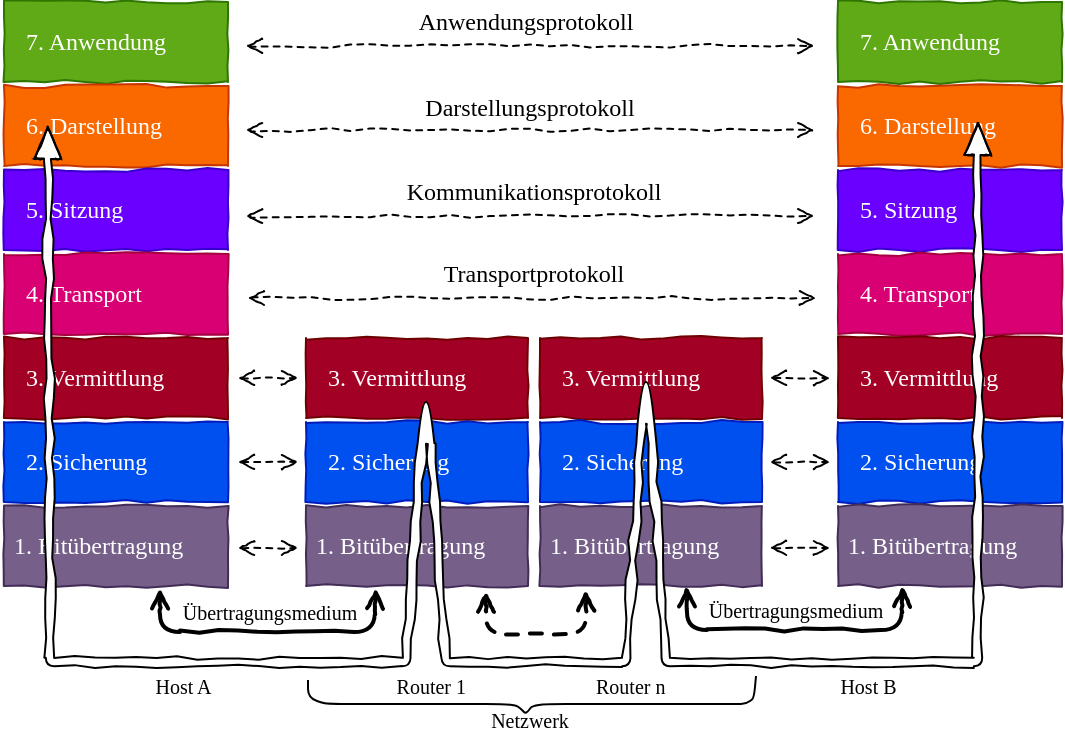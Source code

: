 <mxfile version="11.3.0" type="device" pages="1"><diagram id="kzCslXV91RSXXu7sZeA7" name="Page-1"><mxGraphModel dx="697" dy="399" grid="1" gridSize="10" guides="1" tooltips="1" connect="1" arrows="1" fold="1" page="1" pageScale="1" pageWidth="827" pageHeight="1169" math="0" shadow="0"><root><mxCell id="0"/><mxCell id="1" parent="0"/><mxCell id="-bm31H8J4R2ncfQNFR0H-14" value="" style="group" parent="1" vertex="1" connectable="0"><mxGeometry x="39" y="400" width="112" height="292" as="geometry"/></mxCell><mxCell id="0dIPTXNUF5xv-8uZ9A_J-1" value="&lt;span style=&quot;font-family: &amp;#34;comic sans ms&amp;#34;&quot;&gt;&amp;nbsp; &amp;nbsp;&lt;/span&gt;&lt;font face=&quot;Comic Sans MS&quot;&gt;7. Anwendung&lt;/font&gt;" style="rounded=0;whiteSpace=wrap;html=1;comic=1;align=left;fillColor=#60a917;strokeColor=#2D7600;fontColor=#ffffff;" parent="-bm31H8J4R2ncfQNFR0H-14" vertex="1"><mxGeometry width="112" height="40" as="geometry"/></mxCell><mxCell id="0dIPTXNUF5xv-8uZ9A_J-3" value="&lt;span style=&quot;font-family: &amp;#34;comic sans ms&amp;#34;&quot;&gt;&amp;nbsp; &amp;nbsp;&lt;/span&gt;&lt;font face=&quot;Comic Sans MS&quot;&gt;6. Darstellung&lt;/font&gt;" style="rounded=0;whiteSpace=wrap;html=1;comic=1;align=left;fillColor=#fa6800;strokeColor=#C73500;fontColor=#ffffff;" parent="-bm31H8J4R2ncfQNFR0H-14" vertex="1"><mxGeometry y="42" width="112" height="40" as="geometry"/></mxCell><mxCell id="0dIPTXNUF5xv-8uZ9A_J-5" value="&lt;span style=&quot;font-family: &amp;#34;comic sans ms&amp;#34;&quot;&gt;&amp;nbsp; &amp;nbsp;&lt;/span&gt;&lt;font face=&quot;Comic Sans MS&quot;&gt;5. Sitzung&lt;/font&gt;" style="rounded=0;whiteSpace=wrap;html=1;comic=1;align=left;fillColor=#6a00ff;strokeColor=#3700CC;fontColor=#ffffff;" parent="-bm31H8J4R2ncfQNFR0H-14" vertex="1"><mxGeometry y="84" width="112" height="40" as="geometry"/></mxCell><mxCell id="0dIPTXNUF5xv-8uZ9A_J-12" value="&lt;span style=&quot;font-family: &amp;#34;comic sans ms&amp;#34;&quot;&gt;&amp;nbsp; &amp;nbsp;&lt;/span&gt;&lt;font face=&quot;Comic Sans MS&quot;&gt;4. Transport&lt;/font&gt;" style="rounded=0;whiteSpace=wrap;html=1;comic=1;align=left;fillColor=#d80073;strokeColor=#A50040;fontColor=#ffffff;" parent="-bm31H8J4R2ncfQNFR0H-14" vertex="1"><mxGeometry y="126" width="112" height="40" as="geometry"/></mxCell><mxCell id="0dIPTXNUF5xv-8uZ9A_J-14" value="&lt;span style=&quot;font-family: &amp;#34;comic sans ms&amp;#34;&quot;&gt;&amp;nbsp; &amp;nbsp;&lt;/span&gt;&lt;font face=&quot;Comic Sans MS&quot;&gt;3. Vermittlung&lt;/font&gt;" style="rounded=0;whiteSpace=wrap;html=1;comic=1;align=left;fillColor=#a20025;strokeColor=#6F0000;fontColor=#ffffff;" parent="-bm31H8J4R2ncfQNFR0H-14" vertex="1"><mxGeometry y="168" width="112" height="40" as="geometry"/></mxCell><mxCell id="0dIPTXNUF5xv-8uZ9A_J-16" value="&lt;span style=&quot;font-family: &amp;#34;comic sans ms&amp;#34;&quot;&gt;&amp;nbsp; &amp;nbsp;&lt;/span&gt;&lt;font face=&quot;Comic Sans MS&quot;&gt;2. Sicherung&lt;/font&gt;" style="rounded=0;whiteSpace=wrap;html=1;comic=1;align=left;fillColor=#0050ef;strokeColor=#001DBC;fontColor=#ffffff;" parent="-bm31H8J4R2ncfQNFR0H-14" vertex="1"><mxGeometry y="210" width="112" height="40" as="geometry"/></mxCell><mxCell id="0dIPTXNUF5xv-8uZ9A_J-18" value="&lt;font face=&quot;Comic Sans MS&quot;&gt;&amp;nbsp;1. Bitübertragung&lt;/font&gt;" style="rounded=0;whiteSpace=wrap;html=1;comic=1;align=left;fillColor=#76608a;strokeColor=#432D57;fontColor=#ffffff;" parent="-bm31H8J4R2ncfQNFR0H-14" vertex="1"><mxGeometry y="252" width="112" height="40" as="geometry"/></mxCell><mxCell id="-bm31H8J4R2ncfQNFR0H-15" value="" style="group" parent="1" vertex="1" connectable="0"><mxGeometry x="190" y="568" width="111" height="124" as="geometry"/></mxCell><mxCell id="-bm31H8J4R2ncfQNFR0H-8" value="&lt;span style=&quot;font-family: &amp;#34;comic sans ms&amp;#34;&quot;&gt;&amp;nbsp; &amp;nbsp;&lt;/span&gt;&lt;font face=&quot;Comic Sans MS&quot;&gt;3. Vermittlung&lt;/font&gt;" style="rounded=0;whiteSpace=wrap;html=1;comic=1;align=left;fillColor=#a20025;strokeColor=#6F0000;fontColor=#ffffff;" parent="-bm31H8J4R2ncfQNFR0H-15" vertex="1"><mxGeometry width="111" height="40" as="geometry"/></mxCell><mxCell id="-bm31H8J4R2ncfQNFR0H-9" value="&lt;span style=&quot;font-family: &amp;#34;comic sans ms&amp;#34;&quot;&gt;&amp;nbsp; &amp;nbsp;&lt;/span&gt;&lt;font face=&quot;Comic Sans MS&quot;&gt;2. Sicherung&lt;/font&gt;" style="rounded=0;whiteSpace=wrap;html=1;comic=1;align=left;fillColor=#0050ef;strokeColor=#001DBC;fontColor=#ffffff;" parent="-bm31H8J4R2ncfQNFR0H-15" vertex="1"><mxGeometry y="42" width="111" height="40" as="geometry"/></mxCell><mxCell id="-bm31H8J4R2ncfQNFR0H-10" value="&lt;font face=&quot;Comic Sans MS&quot;&gt;&amp;nbsp;1. Bitübertragung&lt;/font&gt;" style="rounded=0;whiteSpace=wrap;html=1;comic=1;align=left;fillColor=#76608a;strokeColor=#432D57;fontColor=#ffffff;" parent="-bm31H8J4R2ncfQNFR0H-15" vertex="1"><mxGeometry y="84" width="111" height="40" as="geometry"/></mxCell><mxCell id="-bm31H8J4R2ncfQNFR0H-16" value="" style="group" parent="1" vertex="1" connectable="0"><mxGeometry x="307" y="568" width="111" height="124" as="geometry"/></mxCell><mxCell id="-bm31H8J4R2ncfQNFR0H-17" value="&lt;span style=&quot;font-family: &amp;#34;comic sans ms&amp;#34;&quot;&gt;&amp;nbsp; &amp;nbsp;&lt;/span&gt;&lt;font face=&quot;Comic Sans MS&quot;&gt;3. Vermittlung&lt;/font&gt;" style="rounded=0;whiteSpace=wrap;html=1;comic=1;align=left;fillColor=#a20025;strokeColor=#6F0000;fontColor=#ffffff;" parent="-bm31H8J4R2ncfQNFR0H-16" vertex="1"><mxGeometry width="111" height="40" as="geometry"/></mxCell><mxCell id="-bm31H8J4R2ncfQNFR0H-18" value="&lt;span style=&quot;font-family: &amp;#34;comic sans ms&amp;#34;&quot;&gt;&amp;nbsp; &amp;nbsp;&lt;/span&gt;&lt;font face=&quot;Comic Sans MS&quot;&gt;2. Sicherung&lt;/font&gt;" style="rounded=0;whiteSpace=wrap;html=1;comic=1;align=left;fillColor=#0050ef;strokeColor=#001DBC;fontColor=#ffffff;" parent="-bm31H8J4R2ncfQNFR0H-16" vertex="1"><mxGeometry y="42" width="111" height="40" as="geometry"/></mxCell><mxCell id="-bm31H8J4R2ncfQNFR0H-19" value="&lt;font face=&quot;Comic Sans MS&quot;&gt;&amp;nbsp;1. Bitübertragung&lt;/font&gt;" style="rounded=0;whiteSpace=wrap;html=1;comic=1;align=left;fillColor=#76608a;strokeColor=#432D57;fontColor=#ffffff;" parent="-bm31H8J4R2ncfQNFR0H-16" vertex="1"><mxGeometry y="84" width="111" height="40" as="geometry"/></mxCell><mxCell id="-bm31H8J4R2ncfQNFR0H-20" value="" style="group" parent="1" vertex="1" connectable="0"><mxGeometry x="456" y="400" width="112" height="292" as="geometry"/></mxCell><mxCell id="-bm31H8J4R2ncfQNFR0H-21" value="&lt;span style=&quot;font-family: &amp;#34;comic sans ms&amp;#34;&quot;&gt;&amp;nbsp; &amp;nbsp;&lt;/span&gt;&lt;font face=&quot;Comic Sans MS&quot;&gt;7. Anwendung&lt;/font&gt;" style="rounded=0;whiteSpace=wrap;html=1;comic=1;align=left;fillColor=#60a917;strokeColor=#2D7600;fontColor=#ffffff;" parent="-bm31H8J4R2ncfQNFR0H-20" vertex="1"><mxGeometry width="112" height="40" as="geometry"/></mxCell><mxCell id="-bm31H8J4R2ncfQNFR0H-22" value="&lt;span style=&quot;font-family: &amp;#34;comic sans ms&amp;#34;&quot;&gt;&amp;nbsp; &amp;nbsp;&lt;/span&gt;&lt;font face=&quot;Comic Sans MS&quot;&gt;6. Darstellung&lt;/font&gt;" style="rounded=0;whiteSpace=wrap;html=1;comic=1;align=left;fillColor=#fa6800;strokeColor=#C73500;fontColor=#ffffff;" parent="-bm31H8J4R2ncfQNFR0H-20" vertex="1"><mxGeometry y="42" width="112" height="40" as="geometry"/></mxCell><mxCell id="-bm31H8J4R2ncfQNFR0H-23" value="&lt;span style=&quot;font-family: &amp;#34;comic sans ms&amp;#34;&quot;&gt;&amp;nbsp; &amp;nbsp;&lt;/span&gt;&lt;font face=&quot;Comic Sans MS&quot;&gt;5. Sitzung&lt;/font&gt;" style="rounded=0;whiteSpace=wrap;html=1;comic=1;align=left;fillColor=#6a00ff;strokeColor=#3700CC;fontColor=#ffffff;" parent="-bm31H8J4R2ncfQNFR0H-20" vertex="1"><mxGeometry y="84" width="112" height="40" as="geometry"/></mxCell><mxCell id="-bm31H8J4R2ncfQNFR0H-24" value="&lt;span style=&quot;font-family: &amp;#34;comic sans ms&amp;#34;&quot;&gt;&amp;nbsp; &amp;nbsp;&lt;/span&gt;&lt;font face=&quot;Comic Sans MS&quot;&gt;4. Transport&lt;/font&gt;" style="rounded=0;whiteSpace=wrap;html=1;comic=1;align=left;fillColor=#d80073;strokeColor=#A50040;fontColor=#ffffff;" parent="-bm31H8J4R2ncfQNFR0H-20" vertex="1"><mxGeometry y="126" width="112" height="40" as="geometry"/></mxCell><mxCell id="-bm31H8J4R2ncfQNFR0H-25" value="&lt;span style=&quot;font-family: &amp;#34;comic sans ms&amp;#34;&quot;&gt;&amp;nbsp; &amp;nbsp;&lt;/span&gt;&lt;font face=&quot;Comic Sans MS&quot;&gt;3. Vermittlung&lt;/font&gt;" style="rounded=0;whiteSpace=wrap;html=1;comic=1;align=left;fillColor=#a20025;strokeColor=#6F0000;fontColor=#ffffff;" parent="-bm31H8J4R2ncfQNFR0H-20" vertex="1"><mxGeometry y="168" width="112" height="40" as="geometry"/></mxCell><mxCell id="-bm31H8J4R2ncfQNFR0H-26" value="&lt;span style=&quot;font-family: &amp;#34;comic sans ms&amp;#34;&quot;&gt;&amp;nbsp; &amp;nbsp;&lt;/span&gt;&lt;font face=&quot;Comic Sans MS&quot;&gt;2. Sicherung&lt;/font&gt;" style="rounded=0;whiteSpace=wrap;html=1;comic=1;align=left;fillColor=#0050ef;strokeColor=#001DBC;fontColor=#ffffff;" parent="-bm31H8J4R2ncfQNFR0H-20" vertex="1"><mxGeometry y="210" width="112" height="40" as="geometry"/></mxCell><mxCell id="-bm31H8J4R2ncfQNFR0H-27" value="&lt;font face=&quot;Comic Sans MS&quot;&gt;&amp;nbsp;1. Bitübertragung&lt;/font&gt;" style="rounded=0;whiteSpace=wrap;html=1;comic=1;align=left;fillColor=#76608a;strokeColor=#432D57;fontColor=#ffffff;" parent="-bm31H8J4R2ncfQNFR0H-20" vertex="1"><mxGeometry y="252" width="112" height="40" as="geometry"/></mxCell><mxCell id="-bm31H8J4R2ncfQNFR0H-29" value="Darstellungsprotokoll" style="text;html=1;strokeColor=none;fillColor=none;align=center;verticalAlign=middle;whiteSpace=wrap;rounded=0;comic=1;fontFamily=Comic Sans MS;" parent="1" vertex="1"><mxGeometry x="242" y="443" width="120" height="20" as="geometry"/></mxCell><mxCell id="-bm31H8J4R2ncfQNFR0H-31" value="Anwendungsprotokoll" style="text;html=1;strokeColor=none;fillColor=none;align=center;verticalAlign=middle;whiteSpace=wrap;rounded=0;comic=1;fontFamily=Comic Sans MS;" parent="1" vertex="1"><mxGeometry x="240" y="400" width="120" height="20" as="geometry"/></mxCell><mxCell id="-bm31H8J4R2ncfQNFR0H-33" value="Kommunikationsprotokoll" style="text;html=1;strokeColor=none;fillColor=none;align=center;verticalAlign=middle;whiteSpace=wrap;rounded=0;comic=1;fontFamily=Comic Sans MS;" parent="1" vertex="1"><mxGeometry x="219" y="485" width="170" height="20" as="geometry"/></mxCell><mxCell id="-bm31H8J4R2ncfQNFR0H-35" value="Transportprotokoll" style="text;html=1;strokeColor=none;fillColor=none;align=center;verticalAlign=middle;whiteSpace=wrap;rounded=0;comic=1;fontFamily=Comic Sans MS;" parent="1" vertex="1"><mxGeometry x="219" y="526" width="170" height="20" as="geometry"/></mxCell><mxCell id="-bm31H8J4R2ncfQNFR0H-36" value="" style="endArrow=open;startArrow=open;html=1;comic=1;dashed=1;endFill=0;startFill=0;" parent="1" edge="1"><mxGeometry width="50" height="50" relative="1" as="geometry"><mxPoint x="156" y="588" as="sourcePoint"/><mxPoint x="186" y="588" as="targetPoint"/></mxGeometry></mxCell><mxCell id="-bm31H8J4R2ncfQNFR0H-37" value="" style="endArrow=open;startArrow=open;html=1;comic=1;dashed=1;endFill=0;startFill=0;" parent="1" edge="1"><mxGeometry width="50" height="50" relative="1" as="geometry"><mxPoint x="156" y="630" as="sourcePoint"/><mxPoint x="186" y="630" as="targetPoint"/></mxGeometry></mxCell><mxCell id="-bm31H8J4R2ncfQNFR0H-38" value="" style="endArrow=open;startArrow=open;html=1;comic=1;dashed=1;endFill=0;startFill=0;" parent="1" edge="1"><mxGeometry width="50" height="50" relative="1" as="geometry"><mxPoint x="156" y="673" as="sourcePoint"/><mxPoint x="186" y="673" as="targetPoint"/></mxGeometry></mxCell><mxCell id="-bm31H8J4R2ncfQNFR0H-39" value="" style="endArrow=open;startArrow=open;html=1;comic=1;dashed=1;endFill=0;startFill=0;" parent="1" edge="1"><mxGeometry width="50" height="50" relative="1" as="geometry"><mxPoint x="422" y="588" as="sourcePoint"/><mxPoint x="452" y="588" as="targetPoint"/></mxGeometry></mxCell><mxCell id="-bm31H8J4R2ncfQNFR0H-40" value="" style="endArrow=open;startArrow=open;html=1;comic=1;dashed=1;endFill=0;startFill=0;" parent="1" edge="1"><mxGeometry width="50" height="50" relative="1" as="geometry"><mxPoint x="422" y="630" as="sourcePoint"/><mxPoint x="452" y="630" as="targetPoint"/></mxGeometry></mxCell><mxCell id="-bm31H8J4R2ncfQNFR0H-41" value="" style="endArrow=open;startArrow=open;html=1;comic=1;dashed=1;endFill=0;startFill=0;" parent="1" edge="1"><mxGeometry width="50" height="50" relative="1" as="geometry"><mxPoint x="422" y="673" as="sourcePoint"/><mxPoint x="452" y="673" as="targetPoint"/></mxGeometry></mxCell><mxCell id="-bm31H8J4R2ncfQNFR0H-42" value="" style="group" parent="1" vertex="1" connectable="0"><mxGeometry x="160" y="434" width="285" height="128" as="geometry"/></mxCell><mxCell id="-bm31H8J4R2ncfQNFR0H-28" value="" style="endArrow=open;startArrow=open;html=1;comic=1;dashed=1;endFill=0;startFill=0;" parent="-bm31H8J4R2ncfQNFR0H-42" edge="1"><mxGeometry width="50" height="50" relative="1" as="geometry"><mxPoint y="30" as="sourcePoint"/><mxPoint x="284.112" y="30" as="targetPoint"/></mxGeometry></mxCell><mxCell id="-bm31H8J4R2ncfQNFR0H-30" value="" style="endArrow=open;startArrow=open;html=1;comic=1;dashed=1;endFill=0;startFill=0;" parent="-bm31H8J4R2ncfQNFR0H-42" edge="1"><mxGeometry width="50" height="50" relative="1" as="geometry"><mxPoint y="-12" as="sourcePoint"/><mxPoint x="284.112" y="-12" as="targetPoint"/></mxGeometry></mxCell><mxCell id="-bm31H8J4R2ncfQNFR0H-32" value="" style="endArrow=open;startArrow=open;html=1;comic=1;dashed=1;endFill=0;startFill=0;" parent="-bm31H8J4R2ncfQNFR0H-42" edge="1"><mxGeometry width="50" height="50" relative="1" as="geometry"><mxPoint y="73" as="sourcePoint"/><mxPoint x="284.112" y="73" as="targetPoint"/></mxGeometry></mxCell><mxCell id="-bm31H8J4R2ncfQNFR0H-34" value="" style="endArrow=open;startArrow=open;html=1;comic=1;dashed=1;endFill=0;startFill=0;" parent="-bm31H8J4R2ncfQNFR0H-42" edge="1"><mxGeometry width="50" height="50" relative="1" as="geometry"><mxPoint x="0.888" y="114" as="sourcePoint"/><mxPoint x="285" y="114" as="targetPoint"/></mxGeometry></mxCell><mxCell id="-bm31H8J4R2ncfQNFR0H-43" value="" style="endArrow=classic;html=1;fontFamily=Comic Sans MS;entryX=0.196;entryY=0.5;entryDx=0;entryDy=0;entryPerimeter=0;fillColor=#ffffff;gradientColor=none;comic=1;strokeColor=#000000;shadow=0;shape=flexArrow;startArrow=block;width=4.186;endSize=4.991;startWidth=8.024;endWidth=8.024;startSize=4.991;" parent="1" target="0dIPTXNUF5xv-8uZ9A_J-3" edge="1"><mxGeometry width="50" height="50" relative="1" as="geometry"><mxPoint x="526" y="460" as="sourcePoint"/><mxPoint x="142.968" y="474.944" as="targetPoint"/><Array as="points"><mxPoint x="526" y="730"/><mxPoint x="370" y="730"/><mxPoint x="360" y="590"/><mxPoint x="350" y="730"/><mxPoint x="260" y="730"/><mxPoint x="250" y="600"/><mxPoint x="240" y="730"/><mxPoint x="62" y="730"/></Array></mxGeometry></mxCell><mxCell id="-bm31H8J4R2ncfQNFR0H-45" value="Übertragungsmedium" style="text;html=1;strokeColor=none;fillColor=none;align=center;verticalAlign=middle;whiteSpace=wrap;rounded=0;comic=1;fontFamily=Comic Sans MS;fontSize=10;" parent="1" vertex="1"><mxGeometry x="86.5" y="695" width="170" height="20" as="geometry"/></mxCell><mxCell id="-bm31H8J4R2ncfQNFR0H-47" value="" style="endArrow=open;startArrow=open;html=1;strokeColor=#000000;fillColor=#ffffff;gradientColor=none;fontFamily=Comic Sans MS;fontSize=10;comic=1;strokeWidth=2;startFill=0;endFill=0;" parent="1" edge="1"><mxGeometry width="50" height="50" relative="1" as="geometry"><mxPoint x="117" y="693" as="sourcePoint"/><mxPoint x="225" y="693" as="targetPoint"/><Array as="points"><mxPoint x="117" y="715"/><mxPoint x="224" y="715"/></Array></mxGeometry></mxCell><mxCell id="-bm31H8J4R2ncfQNFR0H-49" value="Übertragungsmedium" style="text;html=1;strokeColor=none;fillColor=none;align=center;verticalAlign=middle;whiteSpace=wrap;rounded=0;comic=1;fontFamily=Comic Sans MS;fontSize=10;" parent="1" vertex="1"><mxGeometry x="350" y="694" width="170" height="20" as="geometry"/></mxCell><mxCell id="-bm31H8J4R2ncfQNFR0H-50" value="" style="endArrow=open;startArrow=open;html=1;strokeColor=#000000;fillColor=#ffffff;gradientColor=none;fontFamily=Comic Sans MS;fontSize=10;comic=1;strokeWidth=2;startFill=0;endFill=0;" parent="1" edge="1"><mxGeometry width="50" height="50" relative="1" as="geometry"><mxPoint x="380.5" y="692" as="sourcePoint"/><mxPoint x="488.5" y="692" as="targetPoint"/><Array as="points"><mxPoint x="380.5" y="714"/><mxPoint x="487.5" y="714"/></Array></mxGeometry></mxCell><mxCell id="-bm31H8J4R2ncfQNFR0H-52" value="" style="endArrow=open;startArrow=open;html=1;strokeColor=#000000;fillColor=#ffffff;gradientColor=none;fontFamily=Comic Sans MS;fontSize=10;comic=1;strokeWidth=2;startFill=0;endFill=0;exitX=0.811;exitY=1.067;exitDx=0;exitDy=0;exitPerimeter=0;dashed=1;" parent="1" source="-bm31H8J4R2ncfQNFR0H-10" edge="1"><mxGeometry width="50" height="50" relative="1" as="geometry"><mxPoint x="252" y="694" as="sourcePoint"/><mxPoint x="330" y="694" as="targetPoint"/><Array as="points"><mxPoint x="280" y="716"/><mxPoint x="330" y="716"/></Array></mxGeometry></mxCell><mxCell id="-bm31H8J4R2ncfQNFR0H-53" value="Host A&amp;nbsp; &amp;nbsp; &amp;nbsp; &amp;nbsp; &amp;nbsp; &amp;nbsp; &amp;nbsp; &amp;nbsp; &amp;nbsp; &amp;nbsp; &amp;nbsp; &amp;nbsp; &amp;nbsp; &amp;nbsp; &amp;nbsp; &amp;nbsp; &amp;nbsp; &amp;nbsp; &amp;nbsp;Router 1&amp;nbsp; &amp;nbsp; &amp;nbsp; &amp;nbsp; &amp;nbsp; &amp;nbsp; &amp;nbsp; &amp;nbsp; &amp;nbsp; &amp;nbsp; &amp;nbsp; &amp;nbsp; &amp;nbsp; Router n&amp;nbsp; &amp;nbsp; &amp;nbsp; &amp;nbsp; &amp;nbsp; &amp;nbsp; &amp;nbsp; &amp;nbsp; &amp;nbsp; &amp;nbsp; &amp;nbsp; &amp;nbsp; &amp;nbsp; &amp;nbsp; &amp;nbsp; &amp;nbsp; &amp;nbsp; &amp;nbsp;Host B" style="text;html=1;strokeColor=none;fillColor=none;align=center;verticalAlign=middle;whiteSpace=wrap;rounded=0;comic=1;fontFamily=Comic Sans MS;fontSize=10;" parent="1" vertex="1"><mxGeometry x="37" y="732" width="526" height="20" as="geometry"/></mxCell><mxCell id="-bm31H8J4R2ncfQNFR0H-54" value="" style="endArrow=none;html=1;shadow=0;strokeColor=#000000;strokeWidth=1;fillColor=#ffffff;gradientColor=none;fontFamily=Comic Sans MS;fontSize=10;" parent="1" edge="1"><mxGeometry width="50" height="50" relative="1" as="geometry"><mxPoint x="191" y="739" as="sourcePoint"/><mxPoint x="415" y="737" as="targetPoint"/><Array as="points"><mxPoint x="191" y="748"/><mxPoint x="200" y="751"/><mxPoint x="290" y="751"/><mxPoint x="296" y="752"/><mxPoint x="300" y="756"/><mxPoint x="303" y="752"/><mxPoint x="310" y="751"/><mxPoint x="400" y="751"/><mxPoint x="410" y="751"/><mxPoint x="414" y="748"/></Array></mxGeometry></mxCell><mxCell id="-bm31H8J4R2ncfQNFR0H-55" value="Netzwerk" style="text;html=1;strokeColor=none;fillColor=none;align=center;verticalAlign=middle;whiteSpace=wrap;rounded=0;comic=1;fontFamily=Comic Sans MS;fontSize=10;" parent="1" vertex="1"><mxGeometry x="39" y="749" width="526" height="20" as="geometry"/></mxCell></root></mxGraphModel></diagram></mxfile>